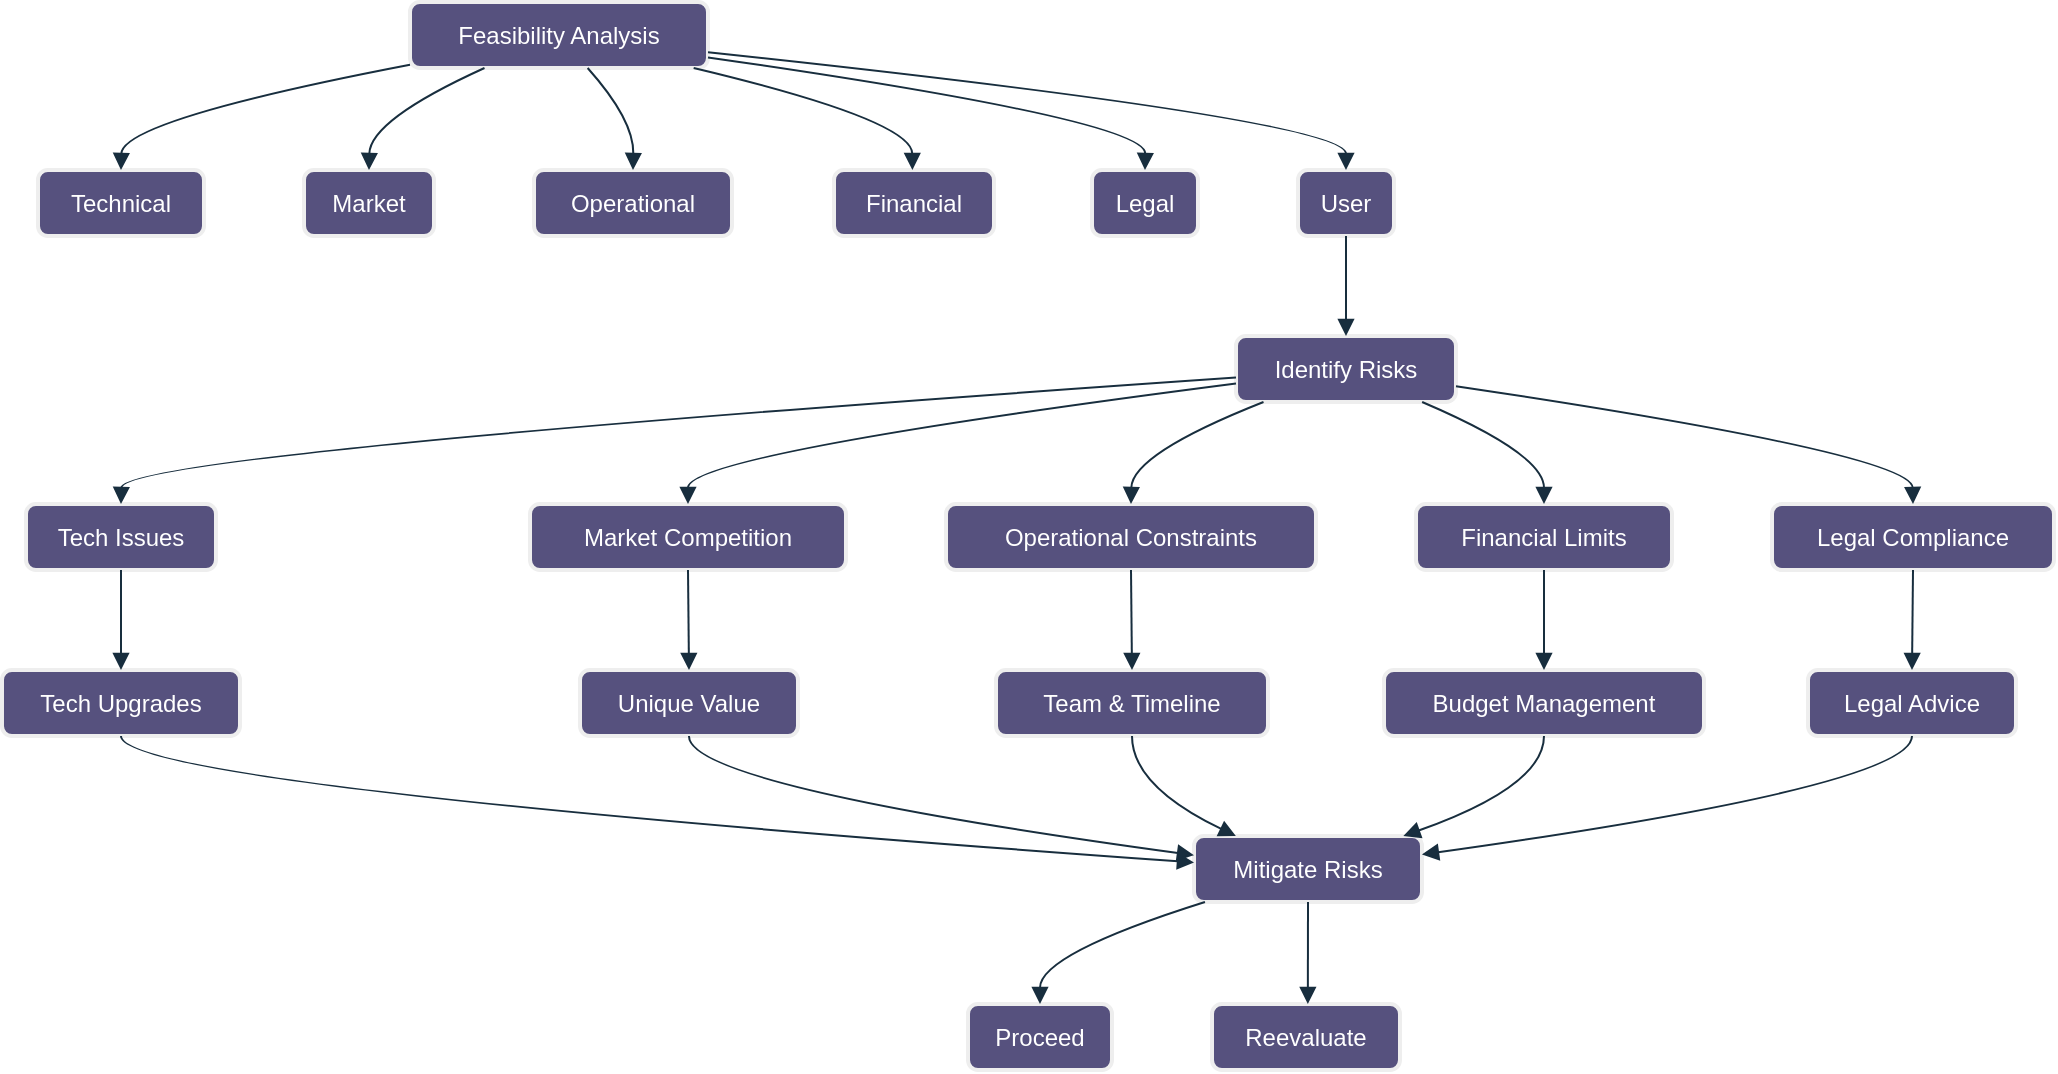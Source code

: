 <mxfile version="24.7.8">
  <diagram name="Page-1" id="kpwBs2Bs_9dCAI8-BNLM">
    <mxGraphModel dx="1909" dy="949" grid="1" gridSize="10" guides="1" tooltips="1" connect="1" arrows="1" fold="1" page="1" pageScale="1" pageWidth="850" pageHeight="1100" math="0" shadow="0">
      <root>
        <mxCell id="0" />
        <mxCell id="1" parent="0" />
        <mxCell id="0Ak32_Ix__eaFrNKQYwo-112" value="Feasibility Analysis" style="whiteSpace=wrap;strokeWidth=2;rounded=1;labelBackgroundColor=none;fillColor=#56517E;strokeColor=#EEEEEE;fontColor=#FFFFFF;" vertex="1" parent="1">
          <mxGeometry x="224" y="103" width="149" height="33" as="geometry" />
        </mxCell>
        <mxCell id="0Ak32_Ix__eaFrNKQYwo-113" value="Technical" style="whiteSpace=wrap;strokeWidth=2;rounded=1;labelBackgroundColor=none;fillColor=#56517E;strokeColor=#EEEEEE;fontColor=#FFFFFF;" vertex="1" parent="1">
          <mxGeometry x="38" y="187" width="83" height="33" as="geometry" />
        </mxCell>
        <mxCell id="0Ak32_Ix__eaFrNKQYwo-114" value="Market" style="whiteSpace=wrap;strokeWidth=2;rounded=1;labelBackgroundColor=none;fillColor=#56517E;strokeColor=#EEEEEE;fontColor=#FFFFFF;" vertex="1" parent="1">
          <mxGeometry x="171" y="187" width="65" height="33" as="geometry" />
        </mxCell>
        <mxCell id="0Ak32_Ix__eaFrNKQYwo-115" value="Operational" style="whiteSpace=wrap;strokeWidth=2;rounded=1;labelBackgroundColor=none;fillColor=#56517E;strokeColor=#EEEEEE;fontColor=#FFFFFF;" vertex="1" parent="1">
          <mxGeometry x="286" y="187" width="99" height="33" as="geometry" />
        </mxCell>
        <mxCell id="0Ak32_Ix__eaFrNKQYwo-116" value="Financial" style="whiteSpace=wrap;strokeWidth=2;rounded=1;labelBackgroundColor=none;fillColor=#56517E;strokeColor=#EEEEEE;fontColor=#FFFFFF;" vertex="1" parent="1">
          <mxGeometry x="436" y="187" width="80" height="33" as="geometry" />
        </mxCell>
        <mxCell id="0Ak32_Ix__eaFrNKQYwo-117" value="Legal" style="whiteSpace=wrap;strokeWidth=2;rounded=1;labelBackgroundColor=none;fillColor=#56517E;strokeColor=#EEEEEE;fontColor=#FFFFFF;" vertex="1" parent="1">
          <mxGeometry x="565" y="187" width="53" height="33" as="geometry" />
        </mxCell>
        <mxCell id="0Ak32_Ix__eaFrNKQYwo-118" value="User" style="whiteSpace=wrap;strokeWidth=2;rounded=1;labelBackgroundColor=none;fillColor=#56517E;strokeColor=#EEEEEE;fontColor=#FFFFFF;" vertex="1" parent="1">
          <mxGeometry x="668" y="187" width="48" height="33" as="geometry" />
        </mxCell>
        <mxCell id="0Ak32_Ix__eaFrNKQYwo-119" value="Identify Risks" style="whiteSpace=wrap;strokeWidth=2;rounded=1;labelBackgroundColor=none;fillColor=#56517E;strokeColor=#EEEEEE;fontColor=#FFFFFF;" vertex="1" parent="1">
          <mxGeometry x="637" y="270" width="110" height="33" as="geometry" />
        </mxCell>
        <mxCell id="0Ak32_Ix__eaFrNKQYwo-120" value="Tech Issues" style="whiteSpace=wrap;strokeWidth=2;rounded=1;labelBackgroundColor=none;fillColor=#56517E;strokeColor=#EEEEEE;fontColor=#FFFFFF;" vertex="1" parent="1">
          <mxGeometry x="32" y="354" width="95" height="33" as="geometry" />
        </mxCell>
        <mxCell id="0Ak32_Ix__eaFrNKQYwo-121" value="Market Competition" style="whiteSpace=wrap;strokeWidth=2;rounded=1;labelBackgroundColor=none;fillColor=#56517E;strokeColor=#EEEEEE;fontColor=#FFFFFF;" vertex="1" parent="1">
          <mxGeometry x="284" y="354" width="158" height="33" as="geometry" />
        </mxCell>
        <mxCell id="0Ak32_Ix__eaFrNKQYwo-122" value="Operational Constraints" style="whiteSpace=wrap;strokeWidth=2;rounded=1;labelBackgroundColor=none;fillColor=#56517E;strokeColor=#EEEEEE;fontColor=#FFFFFF;" vertex="1" parent="1">
          <mxGeometry x="492" y="354" width="185" height="33" as="geometry" />
        </mxCell>
        <mxCell id="0Ak32_Ix__eaFrNKQYwo-123" value="Financial Limits" style="whiteSpace=wrap;strokeWidth=2;rounded=1;labelBackgroundColor=none;fillColor=#56517E;strokeColor=#EEEEEE;fontColor=#FFFFFF;" vertex="1" parent="1">
          <mxGeometry x="727" y="354" width="128" height="33" as="geometry" />
        </mxCell>
        <mxCell id="0Ak32_Ix__eaFrNKQYwo-124" value="Legal Compliance" style="whiteSpace=wrap;strokeWidth=2;rounded=1;labelBackgroundColor=none;fillColor=#56517E;strokeColor=#EEEEEE;fontColor=#FFFFFF;" vertex="1" parent="1">
          <mxGeometry x="905" y="354" width="141" height="33" as="geometry" />
        </mxCell>
        <mxCell id="0Ak32_Ix__eaFrNKQYwo-125" value="Tech Upgrades" style="whiteSpace=wrap;strokeWidth=2;rounded=1;labelBackgroundColor=none;fillColor=#56517E;strokeColor=#EEEEEE;fontColor=#FFFFFF;" vertex="1" parent="1">
          <mxGeometry x="20" y="437" width="119" height="33" as="geometry" />
        </mxCell>
        <mxCell id="0Ak32_Ix__eaFrNKQYwo-126" value="Unique Value" style="whiteSpace=wrap;strokeWidth=2;rounded=1;labelBackgroundColor=none;fillColor=#56517E;strokeColor=#EEEEEE;fontColor=#FFFFFF;" vertex="1" parent="1">
          <mxGeometry x="309" y="437" width="109" height="33" as="geometry" />
        </mxCell>
        <mxCell id="0Ak32_Ix__eaFrNKQYwo-127" value="Team &amp; Timeline" style="whiteSpace=wrap;strokeWidth=2;rounded=1;labelBackgroundColor=none;fillColor=#56517E;strokeColor=#EEEEEE;fontColor=#FFFFFF;" vertex="1" parent="1">
          <mxGeometry x="517" y="437" width="136" height="33" as="geometry" />
        </mxCell>
        <mxCell id="0Ak32_Ix__eaFrNKQYwo-128" value="Budget Management" style="whiteSpace=wrap;strokeWidth=2;rounded=1;labelBackgroundColor=none;fillColor=#56517E;strokeColor=#EEEEEE;fontColor=#FFFFFF;" vertex="1" parent="1">
          <mxGeometry x="711" y="437" width="160" height="33" as="geometry" />
        </mxCell>
        <mxCell id="0Ak32_Ix__eaFrNKQYwo-129" value="Legal Advice" style="whiteSpace=wrap;strokeWidth=2;rounded=1;labelBackgroundColor=none;fillColor=#56517E;strokeColor=#EEEEEE;fontColor=#FFFFFF;" vertex="1" parent="1">
          <mxGeometry x="923" y="437" width="104" height="33" as="geometry" />
        </mxCell>
        <mxCell id="0Ak32_Ix__eaFrNKQYwo-130" value="Mitigate Risks" style="whiteSpace=wrap;strokeWidth=2;rounded=1;labelBackgroundColor=none;fillColor=#56517E;strokeColor=#EEEEEE;fontColor=#FFFFFF;" vertex="1" parent="1">
          <mxGeometry x="616" y="520" width="114" height="33" as="geometry" />
        </mxCell>
        <mxCell id="0Ak32_Ix__eaFrNKQYwo-131" value="Proceed" style="whiteSpace=wrap;strokeWidth=2;rounded=1;labelBackgroundColor=none;fillColor=#56517E;strokeColor=#EEEEEE;fontColor=#FFFFFF;" vertex="1" parent="1">
          <mxGeometry x="503" y="604" width="72" height="33" as="geometry" />
        </mxCell>
        <mxCell id="0Ak32_Ix__eaFrNKQYwo-132" value="Reevaluate" style="whiteSpace=wrap;strokeWidth=2;rounded=1;labelBackgroundColor=none;fillColor=#56517E;strokeColor=#EEEEEE;fontColor=#FFFFFF;" vertex="1" parent="1">
          <mxGeometry x="625" y="604" width="94" height="33" as="geometry" />
        </mxCell>
        <mxCell id="0Ak32_Ix__eaFrNKQYwo-134" value="" style="curved=1;startArrow=none;endArrow=block;exitX=0;exitY=0.95;entryX=0.5;entryY=-0.01;rounded=1;labelBackgroundColor=none;strokeColor=#182E3E;fontColor=default;" edge="1" parent="1" source="0Ak32_Ix__eaFrNKQYwo-112" target="0Ak32_Ix__eaFrNKQYwo-113">
          <mxGeometry relative="1" as="geometry">
            <Array as="points">
              <mxPoint x="80" y="162" />
            </Array>
          </mxGeometry>
        </mxCell>
        <mxCell id="0Ak32_Ix__eaFrNKQYwo-135" value="" style="curved=1;startArrow=none;endArrow=block;exitX=0.24;exitY=1.02;entryX=0.5;entryY=-0.01;rounded=1;labelBackgroundColor=none;strokeColor=#182E3E;fontColor=default;" edge="1" parent="1" source="0Ak32_Ix__eaFrNKQYwo-112" target="0Ak32_Ix__eaFrNKQYwo-114">
          <mxGeometry relative="1" as="geometry">
            <Array as="points">
              <mxPoint x="204" y="162" />
            </Array>
          </mxGeometry>
        </mxCell>
        <mxCell id="0Ak32_Ix__eaFrNKQYwo-136" value="" style="curved=1;startArrow=none;endArrow=block;exitX=0.6;exitY=1.02;entryX=0.5;entryY=-0.01;rounded=1;labelBackgroundColor=none;strokeColor=#182E3E;fontColor=default;" edge="1" parent="1" source="0Ak32_Ix__eaFrNKQYwo-112" target="0Ak32_Ix__eaFrNKQYwo-115">
          <mxGeometry relative="1" as="geometry">
            <Array as="points">
              <mxPoint x="336" y="162" />
            </Array>
          </mxGeometry>
        </mxCell>
        <mxCell id="0Ak32_Ix__eaFrNKQYwo-137" value="" style="curved=1;startArrow=none;endArrow=block;exitX=0.97;exitY=1.02;entryX=0.49;entryY=-0.01;rounded=1;labelBackgroundColor=none;strokeColor=#182E3E;fontColor=default;" edge="1" parent="1" source="0Ak32_Ix__eaFrNKQYwo-112" target="0Ak32_Ix__eaFrNKQYwo-116">
          <mxGeometry relative="1" as="geometry">
            <Array as="points">
              <mxPoint x="475" y="162" />
            </Array>
          </mxGeometry>
        </mxCell>
        <mxCell id="0Ak32_Ix__eaFrNKQYwo-138" value="" style="curved=1;startArrow=none;endArrow=block;exitX=1;exitY=0.84;entryX=0.5;entryY=-0.01;rounded=1;labelBackgroundColor=none;strokeColor=#182E3E;fontColor=default;" edge="1" parent="1" source="0Ak32_Ix__eaFrNKQYwo-112" target="0Ak32_Ix__eaFrNKQYwo-117">
          <mxGeometry relative="1" as="geometry">
            <Array as="points">
              <mxPoint x="592" y="162" />
            </Array>
          </mxGeometry>
        </mxCell>
        <mxCell id="0Ak32_Ix__eaFrNKQYwo-139" value="" style="curved=1;startArrow=none;endArrow=block;exitX=1;exitY=0.76;entryX=0.5;entryY=-0.01;rounded=1;labelBackgroundColor=none;strokeColor=#182E3E;fontColor=default;" edge="1" parent="1" source="0Ak32_Ix__eaFrNKQYwo-112" target="0Ak32_Ix__eaFrNKQYwo-118">
          <mxGeometry relative="1" as="geometry">
            <Array as="points">
              <mxPoint x="692" y="162" />
            </Array>
          </mxGeometry>
        </mxCell>
        <mxCell id="0Ak32_Ix__eaFrNKQYwo-140" value="" style="curved=1;startArrow=none;endArrow=block;exitX=0.5;exitY=1.01;entryX=0.5;entryY=0.01;rounded=1;labelBackgroundColor=none;strokeColor=#182E3E;fontColor=default;" edge="1" parent="1" source="0Ak32_Ix__eaFrNKQYwo-118" target="0Ak32_Ix__eaFrNKQYwo-119">
          <mxGeometry relative="1" as="geometry">
            <Array as="points" />
          </mxGeometry>
        </mxCell>
        <mxCell id="0Ak32_Ix__eaFrNKQYwo-141" value="" style="curved=1;startArrow=none;endArrow=block;exitX=0;exitY=0.63;entryX=0.5;entryY=-0.01;rounded=1;labelBackgroundColor=none;strokeColor=#182E3E;fontColor=default;" edge="1" parent="1" source="0Ak32_Ix__eaFrNKQYwo-119" target="0Ak32_Ix__eaFrNKQYwo-120">
          <mxGeometry relative="1" as="geometry">
            <Array as="points">
              <mxPoint x="80" y="329" />
            </Array>
          </mxGeometry>
        </mxCell>
        <mxCell id="0Ak32_Ix__eaFrNKQYwo-142" value="" style="curved=1;startArrow=none;endArrow=block;exitX=0;exitY=0.72;entryX=0.5;entryY=-0.01;rounded=1;labelBackgroundColor=none;strokeColor=#182E3E;fontColor=default;" edge="1" parent="1" source="0Ak32_Ix__eaFrNKQYwo-119" target="0Ak32_Ix__eaFrNKQYwo-121">
          <mxGeometry relative="1" as="geometry">
            <Array as="points">
              <mxPoint x="363" y="329" />
            </Array>
          </mxGeometry>
        </mxCell>
        <mxCell id="0Ak32_Ix__eaFrNKQYwo-143" value="" style="curved=1;startArrow=none;endArrow=block;exitX=0.11;exitY=1.02;entryX=0.5;entryY=-0.01;rounded=1;labelBackgroundColor=none;strokeColor=#182E3E;fontColor=default;" edge="1" parent="1" source="0Ak32_Ix__eaFrNKQYwo-119" target="0Ak32_Ix__eaFrNKQYwo-122">
          <mxGeometry relative="1" as="geometry">
            <Array as="points">
              <mxPoint x="585" y="329" />
            </Array>
          </mxGeometry>
        </mxCell>
        <mxCell id="0Ak32_Ix__eaFrNKQYwo-144" value="" style="curved=1;startArrow=none;endArrow=block;exitX=0.86;exitY=1.02;entryX=0.5;entryY=-0.01;rounded=1;labelBackgroundColor=none;strokeColor=#182E3E;fontColor=default;" edge="1" parent="1" source="0Ak32_Ix__eaFrNKQYwo-119" target="0Ak32_Ix__eaFrNKQYwo-123">
          <mxGeometry relative="1" as="geometry">
            <Array as="points">
              <mxPoint x="791" y="329" />
            </Array>
          </mxGeometry>
        </mxCell>
        <mxCell id="0Ak32_Ix__eaFrNKQYwo-145" value="" style="curved=1;startArrow=none;endArrow=block;exitX=1;exitY=0.76;entryX=0.5;entryY=-0.01;rounded=1;labelBackgroundColor=none;strokeColor=#182E3E;fontColor=default;" edge="1" parent="1" source="0Ak32_Ix__eaFrNKQYwo-119" target="0Ak32_Ix__eaFrNKQYwo-124">
          <mxGeometry relative="1" as="geometry">
            <Array as="points">
              <mxPoint x="975" y="329" />
            </Array>
          </mxGeometry>
        </mxCell>
        <mxCell id="0Ak32_Ix__eaFrNKQYwo-146" value="" style="curved=1;startArrow=none;endArrow=block;exitX=0.5;exitY=1;entryX=0.5;entryY=0;rounded=1;labelBackgroundColor=none;strokeColor=#182E3E;fontColor=default;" edge="1" parent="1" source="0Ak32_Ix__eaFrNKQYwo-120" target="0Ak32_Ix__eaFrNKQYwo-125">
          <mxGeometry relative="1" as="geometry">
            <Array as="points" />
          </mxGeometry>
        </mxCell>
        <mxCell id="0Ak32_Ix__eaFrNKQYwo-147" value="" style="curved=1;startArrow=none;endArrow=block;exitX=0.5;exitY=1;entryX=0.5;entryY=0;rounded=1;labelBackgroundColor=none;strokeColor=#182E3E;fontColor=default;" edge="1" parent="1" source="0Ak32_Ix__eaFrNKQYwo-121" target="0Ak32_Ix__eaFrNKQYwo-126">
          <mxGeometry relative="1" as="geometry">
            <Array as="points" />
          </mxGeometry>
        </mxCell>
        <mxCell id="0Ak32_Ix__eaFrNKQYwo-148" value="" style="curved=1;startArrow=none;endArrow=block;exitX=0.5;exitY=1;entryX=0.5;entryY=0;rounded=1;labelBackgroundColor=none;strokeColor=#182E3E;fontColor=default;" edge="1" parent="1" source="0Ak32_Ix__eaFrNKQYwo-122" target="0Ak32_Ix__eaFrNKQYwo-127">
          <mxGeometry relative="1" as="geometry">
            <Array as="points" />
          </mxGeometry>
        </mxCell>
        <mxCell id="0Ak32_Ix__eaFrNKQYwo-149" value="" style="curved=1;startArrow=none;endArrow=block;exitX=0.5;exitY=1;entryX=0.5;entryY=0;rounded=1;labelBackgroundColor=none;strokeColor=#182E3E;fontColor=default;" edge="1" parent="1" source="0Ak32_Ix__eaFrNKQYwo-123" target="0Ak32_Ix__eaFrNKQYwo-128">
          <mxGeometry relative="1" as="geometry">
            <Array as="points" />
          </mxGeometry>
        </mxCell>
        <mxCell id="0Ak32_Ix__eaFrNKQYwo-150" value="" style="curved=1;startArrow=none;endArrow=block;exitX=0.5;exitY=1;entryX=0.5;entryY=0;rounded=1;labelBackgroundColor=none;strokeColor=#182E3E;fontColor=default;" edge="1" parent="1" source="0Ak32_Ix__eaFrNKQYwo-124" target="0Ak32_Ix__eaFrNKQYwo-129">
          <mxGeometry relative="1" as="geometry">
            <Array as="points" />
          </mxGeometry>
        </mxCell>
        <mxCell id="0Ak32_Ix__eaFrNKQYwo-151" value="" style="curved=1;startArrow=none;endArrow=block;exitX=0.5;exitY=1.01;entryX=0;entryY=0.4;rounded=1;labelBackgroundColor=none;strokeColor=#182E3E;fontColor=default;" edge="1" parent="1" source="0Ak32_Ix__eaFrNKQYwo-125" target="0Ak32_Ix__eaFrNKQYwo-130">
          <mxGeometry relative="1" as="geometry">
            <Array as="points">
              <mxPoint x="80" y="495" />
            </Array>
          </mxGeometry>
        </mxCell>
        <mxCell id="0Ak32_Ix__eaFrNKQYwo-152" value="" style="curved=1;startArrow=none;endArrow=block;exitX=0.5;exitY=1.01;entryX=0;entryY=0.29;rounded=1;labelBackgroundColor=none;strokeColor=#182E3E;fontColor=default;" edge="1" parent="1" source="0Ak32_Ix__eaFrNKQYwo-126" target="0Ak32_Ix__eaFrNKQYwo-130">
          <mxGeometry relative="1" as="geometry">
            <Array as="points">
              <mxPoint x="363" y="495" />
            </Array>
          </mxGeometry>
        </mxCell>
        <mxCell id="0Ak32_Ix__eaFrNKQYwo-153" value="" style="curved=1;startArrow=none;endArrow=block;exitX=0.5;exitY=1.01;entryX=0.19;entryY=0.01;rounded=1;labelBackgroundColor=none;strokeColor=#182E3E;fontColor=default;" edge="1" parent="1" source="0Ak32_Ix__eaFrNKQYwo-127" target="0Ak32_Ix__eaFrNKQYwo-130">
          <mxGeometry relative="1" as="geometry">
            <Array as="points">
              <mxPoint x="585" y="495" />
            </Array>
          </mxGeometry>
        </mxCell>
        <mxCell id="0Ak32_Ix__eaFrNKQYwo-154" value="" style="curved=1;startArrow=none;endArrow=block;exitX=0.5;exitY=1.01;entryX=0.91;entryY=0.01;rounded=1;labelBackgroundColor=none;strokeColor=#182E3E;fontColor=default;" edge="1" parent="1" source="0Ak32_Ix__eaFrNKQYwo-128" target="0Ak32_Ix__eaFrNKQYwo-130">
          <mxGeometry relative="1" as="geometry">
            <Array as="points">
              <mxPoint x="791" y="495" />
            </Array>
          </mxGeometry>
        </mxCell>
        <mxCell id="0Ak32_Ix__eaFrNKQYwo-155" value="" style="curved=1;startArrow=none;endArrow=block;exitX=0.5;exitY=1.01;entryX=1;entryY=0.28;rounded=1;labelBackgroundColor=none;strokeColor=#182E3E;fontColor=default;" edge="1" parent="1" source="0Ak32_Ix__eaFrNKQYwo-129" target="0Ak32_Ix__eaFrNKQYwo-130">
          <mxGeometry relative="1" as="geometry">
            <Array as="points">
              <mxPoint x="975" y="495" />
            </Array>
          </mxGeometry>
        </mxCell>
        <mxCell id="0Ak32_Ix__eaFrNKQYwo-156" value="" style="curved=1;startArrow=none;endArrow=block;exitX=0.03;exitY=1.02;entryX=0.5;entryY=-0.01;rounded=1;labelBackgroundColor=none;strokeColor=#182E3E;fontColor=default;" edge="1" parent="1" source="0Ak32_Ix__eaFrNKQYwo-130" target="0Ak32_Ix__eaFrNKQYwo-131">
          <mxGeometry relative="1" as="geometry">
            <Array as="points">
              <mxPoint x="539" y="579" />
            </Array>
          </mxGeometry>
        </mxCell>
        <mxCell id="0Ak32_Ix__eaFrNKQYwo-157" value="" style="curved=1;startArrow=none;endArrow=block;exitX=0.5;exitY=1.02;entryX=0.51;entryY=-0.01;rounded=1;labelBackgroundColor=none;strokeColor=#182E3E;fontColor=default;" edge="1" parent="1" source="0Ak32_Ix__eaFrNKQYwo-130" target="0Ak32_Ix__eaFrNKQYwo-132">
          <mxGeometry relative="1" as="geometry">
            <Array as="points" />
          </mxGeometry>
        </mxCell>
      </root>
    </mxGraphModel>
  </diagram>
</mxfile>
